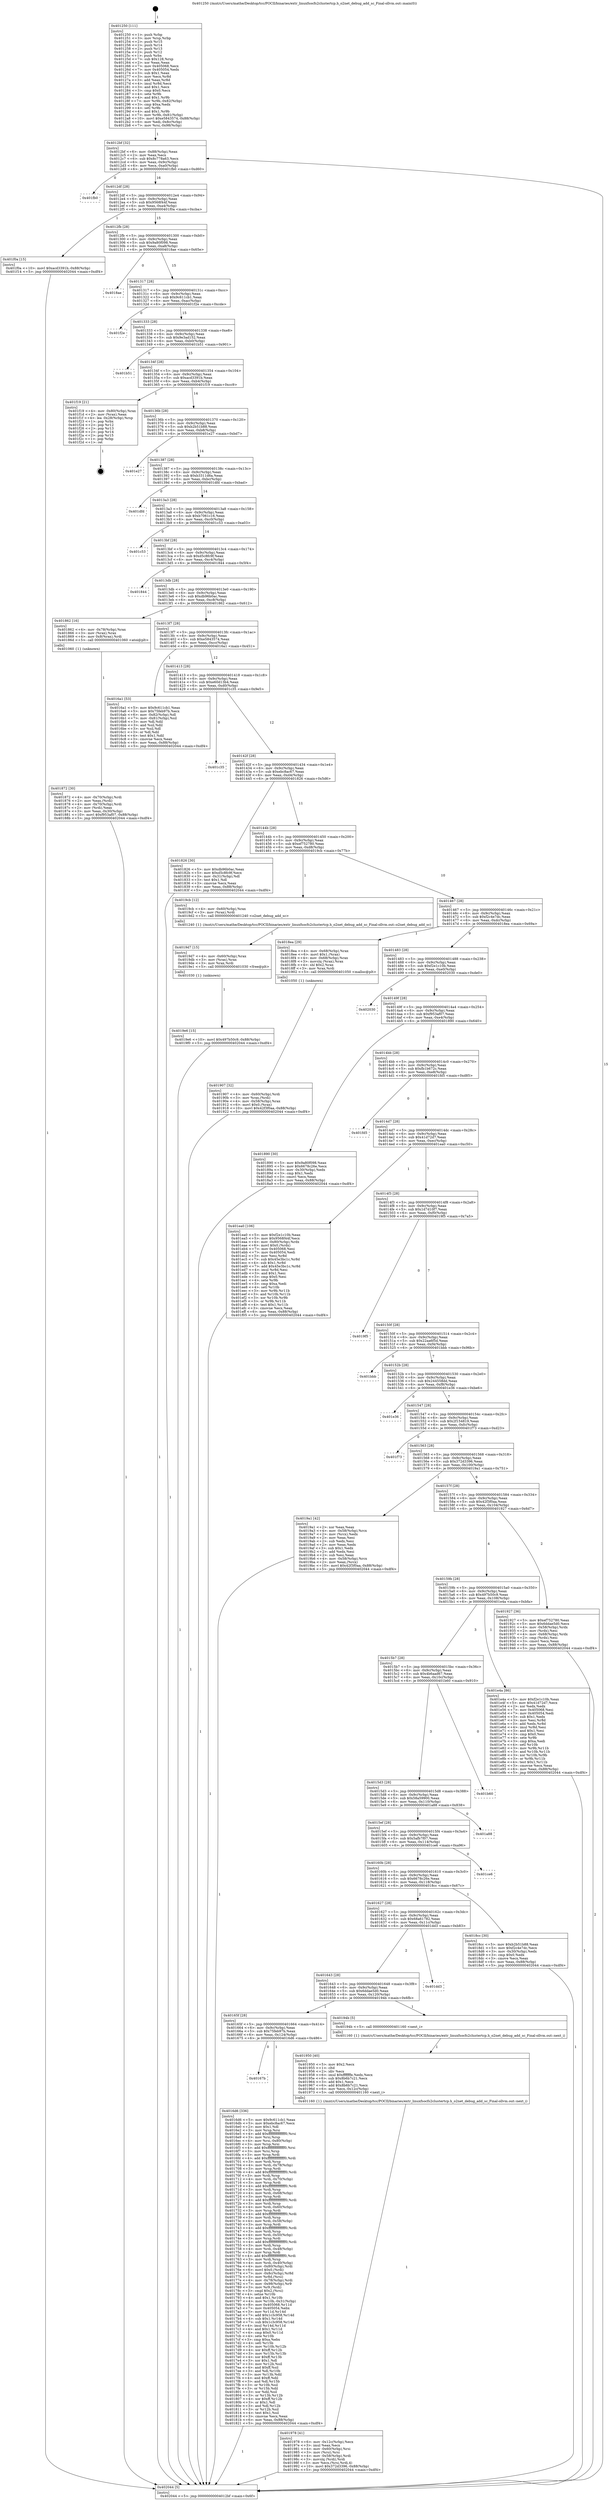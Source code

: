 digraph "0x401250" {
  label = "0x401250 (/mnt/c/Users/mathe/Desktop/tcc/POCII/binaries/extr_linuxfsocfs2clustertcp.h_o2net_debug_add_sc_Final-ollvm.out::main(0))"
  labelloc = "t"
  node[shape=record]

  Entry [label="",width=0.3,height=0.3,shape=circle,fillcolor=black,style=filled]
  "0x4012bf" [label="{
     0x4012bf [32]\l
     | [instrs]\l
     &nbsp;&nbsp;0x4012bf \<+6\>: mov -0x88(%rbp),%eax\l
     &nbsp;&nbsp;0x4012c5 \<+2\>: mov %eax,%ecx\l
     &nbsp;&nbsp;0x4012c7 \<+6\>: sub $0x8c778a63,%ecx\l
     &nbsp;&nbsp;0x4012cd \<+6\>: mov %eax,-0x9c(%rbp)\l
     &nbsp;&nbsp;0x4012d3 \<+6\>: mov %ecx,-0xa0(%rbp)\l
     &nbsp;&nbsp;0x4012d9 \<+6\>: je 0000000000401fb0 \<main+0xd60\>\l
  }"]
  "0x401fb0" [label="{
     0x401fb0\l
  }", style=dashed]
  "0x4012df" [label="{
     0x4012df [28]\l
     | [instrs]\l
     &nbsp;&nbsp;0x4012df \<+5\>: jmp 00000000004012e4 \<main+0x94\>\l
     &nbsp;&nbsp;0x4012e4 \<+6\>: mov -0x9c(%rbp),%eax\l
     &nbsp;&nbsp;0x4012ea \<+5\>: sub $0x9568f44f,%eax\l
     &nbsp;&nbsp;0x4012ef \<+6\>: mov %eax,-0xa4(%rbp)\l
     &nbsp;&nbsp;0x4012f5 \<+6\>: je 0000000000401f0a \<main+0xcba\>\l
  }"]
  Exit [label="",width=0.3,height=0.3,shape=circle,fillcolor=black,style=filled,peripheries=2]
  "0x401f0a" [label="{
     0x401f0a [15]\l
     | [instrs]\l
     &nbsp;&nbsp;0x401f0a \<+10\>: movl $0xacd3391b,-0x88(%rbp)\l
     &nbsp;&nbsp;0x401f14 \<+5\>: jmp 0000000000402044 \<main+0xdf4\>\l
  }"]
  "0x4012fb" [label="{
     0x4012fb [28]\l
     | [instrs]\l
     &nbsp;&nbsp;0x4012fb \<+5\>: jmp 0000000000401300 \<main+0xb0\>\l
     &nbsp;&nbsp;0x401300 \<+6\>: mov -0x9c(%rbp),%eax\l
     &nbsp;&nbsp;0x401306 \<+5\>: sub $0x9a80f098,%eax\l
     &nbsp;&nbsp;0x40130b \<+6\>: mov %eax,-0xa8(%rbp)\l
     &nbsp;&nbsp;0x401311 \<+6\>: je 00000000004018ae \<main+0x65e\>\l
  }"]
  "0x4019e6" [label="{
     0x4019e6 [15]\l
     | [instrs]\l
     &nbsp;&nbsp;0x4019e6 \<+10\>: movl $0x497b50c9,-0x88(%rbp)\l
     &nbsp;&nbsp;0x4019f0 \<+5\>: jmp 0000000000402044 \<main+0xdf4\>\l
  }"]
  "0x4018ae" [label="{
     0x4018ae\l
  }", style=dashed]
  "0x401317" [label="{
     0x401317 [28]\l
     | [instrs]\l
     &nbsp;&nbsp;0x401317 \<+5\>: jmp 000000000040131c \<main+0xcc\>\l
     &nbsp;&nbsp;0x40131c \<+6\>: mov -0x9c(%rbp),%eax\l
     &nbsp;&nbsp;0x401322 \<+5\>: sub $0x9c611cb1,%eax\l
     &nbsp;&nbsp;0x401327 \<+6\>: mov %eax,-0xac(%rbp)\l
     &nbsp;&nbsp;0x40132d \<+6\>: je 0000000000401f2e \<main+0xcde\>\l
  }"]
  "0x4019d7" [label="{
     0x4019d7 [15]\l
     | [instrs]\l
     &nbsp;&nbsp;0x4019d7 \<+4\>: mov -0x60(%rbp),%rax\l
     &nbsp;&nbsp;0x4019db \<+3\>: mov (%rax),%rax\l
     &nbsp;&nbsp;0x4019de \<+3\>: mov %rax,%rdi\l
     &nbsp;&nbsp;0x4019e1 \<+5\>: call 0000000000401030 \<free@plt\>\l
     | [calls]\l
     &nbsp;&nbsp;0x401030 \{1\} (unknown)\l
  }"]
  "0x401f2e" [label="{
     0x401f2e\l
  }", style=dashed]
  "0x401333" [label="{
     0x401333 [28]\l
     | [instrs]\l
     &nbsp;&nbsp;0x401333 \<+5\>: jmp 0000000000401338 \<main+0xe8\>\l
     &nbsp;&nbsp;0x401338 \<+6\>: mov -0x9c(%rbp),%eax\l
     &nbsp;&nbsp;0x40133e \<+5\>: sub $0x9e3ad152,%eax\l
     &nbsp;&nbsp;0x401343 \<+6\>: mov %eax,-0xb0(%rbp)\l
     &nbsp;&nbsp;0x401349 \<+6\>: je 0000000000401b51 \<main+0x901\>\l
  }"]
  "0x401978" [label="{
     0x401978 [41]\l
     | [instrs]\l
     &nbsp;&nbsp;0x401978 \<+6\>: mov -0x12c(%rbp),%ecx\l
     &nbsp;&nbsp;0x40197e \<+3\>: imul %eax,%ecx\l
     &nbsp;&nbsp;0x401981 \<+4\>: mov -0x60(%rbp),%rsi\l
     &nbsp;&nbsp;0x401985 \<+3\>: mov (%rsi),%rsi\l
     &nbsp;&nbsp;0x401988 \<+4\>: mov -0x58(%rbp),%rdi\l
     &nbsp;&nbsp;0x40198c \<+3\>: movslq (%rdi),%rdi\l
     &nbsp;&nbsp;0x40198f \<+3\>: mov %ecx,(%rsi,%rdi,4)\l
     &nbsp;&nbsp;0x401992 \<+10\>: movl $0x372d3396,-0x88(%rbp)\l
     &nbsp;&nbsp;0x40199c \<+5\>: jmp 0000000000402044 \<main+0xdf4\>\l
  }"]
  "0x401b51" [label="{
     0x401b51\l
  }", style=dashed]
  "0x40134f" [label="{
     0x40134f [28]\l
     | [instrs]\l
     &nbsp;&nbsp;0x40134f \<+5\>: jmp 0000000000401354 \<main+0x104\>\l
     &nbsp;&nbsp;0x401354 \<+6\>: mov -0x9c(%rbp),%eax\l
     &nbsp;&nbsp;0x40135a \<+5\>: sub $0xacd3391b,%eax\l
     &nbsp;&nbsp;0x40135f \<+6\>: mov %eax,-0xb4(%rbp)\l
     &nbsp;&nbsp;0x401365 \<+6\>: je 0000000000401f19 \<main+0xcc9\>\l
  }"]
  "0x401950" [label="{
     0x401950 [40]\l
     | [instrs]\l
     &nbsp;&nbsp;0x401950 \<+5\>: mov $0x2,%ecx\l
     &nbsp;&nbsp;0x401955 \<+1\>: cltd\l
     &nbsp;&nbsp;0x401956 \<+2\>: idiv %ecx\l
     &nbsp;&nbsp;0x401958 \<+6\>: imul $0xfffffffe,%edx,%ecx\l
     &nbsp;&nbsp;0x40195e \<+6\>: sub $0x8b6b7c21,%ecx\l
     &nbsp;&nbsp;0x401964 \<+3\>: add $0x1,%ecx\l
     &nbsp;&nbsp;0x401967 \<+6\>: add $0x8b6b7c21,%ecx\l
     &nbsp;&nbsp;0x40196d \<+6\>: mov %ecx,-0x12c(%rbp)\l
     &nbsp;&nbsp;0x401973 \<+5\>: call 0000000000401160 \<next_i\>\l
     | [calls]\l
     &nbsp;&nbsp;0x401160 \{1\} (/mnt/c/Users/mathe/Desktop/tcc/POCII/binaries/extr_linuxfsocfs2clustertcp.h_o2net_debug_add_sc_Final-ollvm.out::next_i)\l
  }"]
  "0x401f19" [label="{
     0x401f19 [21]\l
     | [instrs]\l
     &nbsp;&nbsp;0x401f19 \<+4\>: mov -0x80(%rbp),%rax\l
     &nbsp;&nbsp;0x401f1d \<+2\>: mov (%rax),%eax\l
     &nbsp;&nbsp;0x401f1f \<+4\>: lea -0x28(%rbp),%rsp\l
     &nbsp;&nbsp;0x401f23 \<+1\>: pop %rbx\l
     &nbsp;&nbsp;0x401f24 \<+2\>: pop %r12\l
     &nbsp;&nbsp;0x401f26 \<+2\>: pop %r13\l
     &nbsp;&nbsp;0x401f28 \<+2\>: pop %r14\l
     &nbsp;&nbsp;0x401f2a \<+2\>: pop %r15\l
     &nbsp;&nbsp;0x401f2c \<+1\>: pop %rbp\l
     &nbsp;&nbsp;0x401f2d \<+1\>: ret\l
  }"]
  "0x40136b" [label="{
     0x40136b [28]\l
     | [instrs]\l
     &nbsp;&nbsp;0x40136b \<+5\>: jmp 0000000000401370 \<main+0x120\>\l
     &nbsp;&nbsp;0x401370 \<+6\>: mov -0x9c(%rbp),%eax\l
     &nbsp;&nbsp;0x401376 \<+5\>: sub $0xb2b51b88,%eax\l
     &nbsp;&nbsp;0x40137b \<+6\>: mov %eax,-0xb8(%rbp)\l
     &nbsp;&nbsp;0x401381 \<+6\>: je 0000000000401e27 \<main+0xbd7\>\l
  }"]
  "0x401907" [label="{
     0x401907 [32]\l
     | [instrs]\l
     &nbsp;&nbsp;0x401907 \<+4\>: mov -0x60(%rbp),%rdi\l
     &nbsp;&nbsp;0x40190b \<+3\>: mov %rax,(%rdi)\l
     &nbsp;&nbsp;0x40190e \<+4\>: mov -0x58(%rbp),%rax\l
     &nbsp;&nbsp;0x401912 \<+6\>: movl $0x0,(%rax)\l
     &nbsp;&nbsp;0x401918 \<+10\>: movl $0x42f3f0aa,-0x88(%rbp)\l
     &nbsp;&nbsp;0x401922 \<+5\>: jmp 0000000000402044 \<main+0xdf4\>\l
  }"]
  "0x401e27" [label="{
     0x401e27\l
  }", style=dashed]
  "0x401387" [label="{
     0x401387 [28]\l
     | [instrs]\l
     &nbsp;&nbsp;0x401387 \<+5\>: jmp 000000000040138c \<main+0x13c\>\l
     &nbsp;&nbsp;0x40138c \<+6\>: mov -0x9c(%rbp),%eax\l
     &nbsp;&nbsp;0x401392 \<+5\>: sub $0xb3311d6a,%eax\l
     &nbsp;&nbsp;0x401397 \<+6\>: mov %eax,-0xbc(%rbp)\l
     &nbsp;&nbsp;0x40139d \<+6\>: je 0000000000401dfd \<main+0xbad\>\l
  }"]
  "0x401872" [label="{
     0x401872 [30]\l
     | [instrs]\l
     &nbsp;&nbsp;0x401872 \<+4\>: mov -0x70(%rbp),%rdi\l
     &nbsp;&nbsp;0x401876 \<+2\>: mov %eax,(%rdi)\l
     &nbsp;&nbsp;0x401878 \<+4\>: mov -0x70(%rbp),%rdi\l
     &nbsp;&nbsp;0x40187c \<+2\>: mov (%rdi),%eax\l
     &nbsp;&nbsp;0x40187e \<+3\>: mov %eax,-0x30(%rbp)\l
     &nbsp;&nbsp;0x401881 \<+10\>: movl $0xf953af07,-0x88(%rbp)\l
     &nbsp;&nbsp;0x40188b \<+5\>: jmp 0000000000402044 \<main+0xdf4\>\l
  }"]
  "0x401dfd" [label="{
     0x401dfd\l
  }", style=dashed]
  "0x4013a3" [label="{
     0x4013a3 [28]\l
     | [instrs]\l
     &nbsp;&nbsp;0x4013a3 \<+5\>: jmp 00000000004013a8 \<main+0x158\>\l
     &nbsp;&nbsp;0x4013a8 \<+6\>: mov -0x9c(%rbp),%eax\l
     &nbsp;&nbsp;0x4013ae \<+5\>: sub $0xb7061c16,%eax\l
     &nbsp;&nbsp;0x4013b3 \<+6\>: mov %eax,-0xc0(%rbp)\l
     &nbsp;&nbsp;0x4013b9 \<+6\>: je 0000000000401c53 \<main+0xa03\>\l
  }"]
  "0x40167b" [label="{
     0x40167b\l
  }", style=dashed]
  "0x401c53" [label="{
     0x401c53\l
  }", style=dashed]
  "0x4013bf" [label="{
     0x4013bf [28]\l
     | [instrs]\l
     &nbsp;&nbsp;0x4013bf \<+5\>: jmp 00000000004013c4 \<main+0x174\>\l
     &nbsp;&nbsp;0x4013c4 \<+6\>: mov -0x9c(%rbp),%eax\l
     &nbsp;&nbsp;0x4013ca \<+5\>: sub $0xd5c8fc9f,%eax\l
     &nbsp;&nbsp;0x4013cf \<+6\>: mov %eax,-0xc4(%rbp)\l
     &nbsp;&nbsp;0x4013d5 \<+6\>: je 0000000000401844 \<main+0x5f4\>\l
  }"]
  "0x4016d6" [label="{
     0x4016d6 [336]\l
     | [instrs]\l
     &nbsp;&nbsp;0x4016d6 \<+5\>: mov $0x9c611cb1,%eax\l
     &nbsp;&nbsp;0x4016db \<+5\>: mov $0xebc8ac67,%ecx\l
     &nbsp;&nbsp;0x4016e0 \<+2\>: mov $0x1,%dl\l
     &nbsp;&nbsp;0x4016e2 \<+3\>: mov %rsp,%rsi\l
     &nbsp;&nbsp;0x4016e5 \<+4\>: add $0xfffffffffffffff0,%rsi\l
     &nbsp;&nbsp;0x4016e9 \<+3\>: mov %rsi,%rsp\l
     &nbsp;&nbsp;0x4016ec \<+4\>: mov %rsi,-0x80(%rbp)\l
     &nbsp;&nbsp;0x4016f0 \<+3\>: mov %rsp,%rsi\l
     &nbsp;&nbsp;0x4016f3 \<+4\>: add $0xfffffffffffffff0,%rsi\l
     &nbsp;&nbsp;0x4016f7 \<+3\>: mov %rsi,%rsp\l
     &nbsp;&nbsp;0x4016fa \<+3\>: mov %rsp,%rdi\l
     &nbsp;&nbsp;0x4016fd \<+4\>: add $0xfffffffffffffff0,%rdi\l
     &nbsp;&nbsp;0x401701 \<+3\>: mov %rdi,%rsp\l
     &nbsp;&nbsp;0x401704 \<+4\>: mov %rdi,-0x78(%rbp)\l
     &nbsp;&nbsp;0x401708 \<+3\>: mov %rsp,%rdi\l
     &nbsp;&nbsp;0x40170b \<+4\>: add $0xfffffffffffffff0,%rdi\l
     &nbsp;&nbsp;0x40170f \<+3\>: mov %rdi,%rsp\l
     &nbsp;&nbsp;0x401712 \<+4\>: mov %rdi,-0x70(%rbp)\l
     &nbsp;&nbsp;0x401716 \<+3\>: mov %rsp,%rdi\l
     &nbsp;&nbsp;0x401719 \<+4\>: add $0xfffffffffffffff0,%rdi\l
     &nbsp;&nbsp;0x40171d \<+3\>: mov %rdi,%rsp\l
     &nbsp;&nbsp;0x401720 \<+4\>: mov %rdi,-0x68(%rbp)\l
     &nbsp;&nbsp;0x401724 \<+3\>: mov %rsp,%rdi\l
     &nbsp;&nbsp;0x401727 \<+4\>: add $0xfffffffffffffff0,%rdi\l
     &nbsp;&nbsp;0x40172b \<+3\>: mov %rdi,%rsp\l
     &nbsp;&nbsp;0x40172e \<+4\>: mov %rdi,-0x60(%rbp)\l
     &nbsp;&nbsp;0x401732 \<+3\>: mov %rsp,%rdi\l
     &nbsp;&nbsp;0x401735 \<+4\>: add $0xfffffffffffffff0,%rdi\l
     &nbsp;&nbsp;0x401739 \<+3\>: mov %rdi,%rsp\l
     &nbsp;&nbsp;0x40173c \<+4\>: mov %rdi,-0x58(%rbp)\l
     &nbsp;&nbsp;0x401740 \<+3\>: mov %rsp,%rdi\l
     &nbsp;&nbsp;0x401743 \<+4\>: add $0xfffffffffffffff0,%rdi\l
     &nbsp;&nbsp;0x401747 \<+3\>: mov %rdi,%rsp\l
     &nbsp;&nbsp;0x40174a \<+4\>: mov %rdi,-0x50(%rbp)\l
     &nbsp;&nbsp;0x40174e \<+3\>: mov %rsp,%rdi\l
     &nbsp;&nbsp;0x401751 \<+4\>: add $0xfffffffffffffff0,%rdi\l
     &nbsp;&nbsp;0x401755 \<+3\>: mov %rdi,%rsp\l
     &nbsp;&nbsp;0x401758 \<+4\>: mov %rdi,-0x48(%rbp)\l
     &nbsp;&nbsp;0x40175c \<+3\>: mov %rsp,%rdi\l
     &nbsp;&nbsp;0x40175f \<+4\>: add $0xfffffffffffffff0,%rdi\l
     &nbsp;&nbsp;0x401763 \<+3\>: mov %rdi,%rsp\l
     &nbsp;&nbsp;0x401766 \<+4\>: mov %rdi,-0x40(%rbp)\l
     &nbsp;&nbsp;0x40176a \<+4\>: mov -0x80(%rbp),%rdi\l
     &nbsp;&nbsp;0x40176e \<+6\>: movl $0x0,(%rdi)\l
     &nbsp;&nbsp;0x401774 \<+7\>: mov -0x8c(%rbp),%r8d\l
     &nbsp;&nbsp;0x40177b \<+3\>: mov %r8d,(%rsi)\l
     &nbsp;&nbsp;0x40177e \<+4\>: mov -0x78(%rbp),%rdi\l
     &nbsp;&nbsp;0x401782 \<+7\>: mov -0x98(%rbp),%r9\l
     &nbsp;&nbsp;0x401789 \<+3\>: mov %r9,(%rdi)\l
     &nbsp;&nbsp;0x40178c \<+3\>: cmpl $0x2,(%rsi)\l
     &nbsp;&nbsp;0x40178f \<+4\>: setne %r10b\l
     &nbsp;&nbsp;0x401793 \<+4\>: and $0x1,%r10b\l
     &nbsp;&nbsp;0x401797 \<+4\>: mov %r10b,-0x31(%rbp)\l
     &nbsp;&nbsp;0x40179b \<+8\>: mov 0x405068,%r11d\l
     &nbsp;&nbsp;0x4017a3 \<+7\>: mov 0x405054,%ebx\l
     &nbsp;&nbsp;0x4017aa \<+3\>: mov %r11d,%r14d\l
     &nbsp;&nbsp;0x4017ad \<+7\>: add $0x1c3c958,%r14d\l
     &nbsp;&nbsp;0x4017b4 \<+4\>: sub $0x1,%r14d\l
     &nbsp;&nbsp;0x4017b8 \<+7\>: sub $0x1c3c958,%r14d\l
     &nbsp;&nbsp;0x4017bf \<+4\>: imul %r14d,%r11d\l
     &nbsp;&nbsp;0x4017c3 \<+4\>: and $0x1,%r11d\l
     &nbsp;&nbsp;0x4017c7 \<+4\>: cmp $0x0,%r11d\l
     &nbsp;&nbsp;0x4017cb \<+4\>: sete %r10b\l
     &nbsp;&nbsp;0x4017cf \<+3\>: cmp $0xa,%ebx\l
     &nbsp;&nbsp;0x4017d2 \<+4\>: setl %r15b\l
     &nbsp;&nbsp;0x4017d6 \<+3\>: mov %r10b,%r12b\l
     &nbsp;&nbsp;0x4017d9 \<+4\>: xor $0xff,%r12b\l
     &nbsp;&nbsp;0x4017dd \<+3\>: mov %r15b,%r13b\l
     &nbsp;&nbsp;0x4017e0 \<+4\>: xor $0xff,%r13b\l
     &nbsp;&nbsp;0x4017e4 \<+3\>: xor $0x1,%dl\l
     &nbsp;&nbsp;0x4017e7 \<+3\>: mov %r12b,%sil\l
     &nbsp;&nbsp;0x4017ea \<+4\>: and $0xff,%sil\l
     &nbsp;&nbsp;0x4017ee \<+3\>: and %dl,%r10b\l
     &nbsp;&nbsp;0x4017f1 \<+3\>: mov %r13b,%dil\l
     &nbsp;&nbsp;0x4017f4 \<+4\>: and $0xff,%dil\l
     &nbsp;&nbsp;0x4017f8 \<+3\>: and %dl,%r15b\l
     &nbsp;&nbsp;0x4017fb \<+3\>: or %r10b,%sil\l
     &nbsp;&nbsp;0x4017fe \<+3\>: or %r15b,%dil\l
     &nbsp;&nbsp;0x401801 \<+3\>: xor %dil,%sil\l
     &nbsp;&nbsp;0x401804 \<+3\>: or %r13b,%r12b\l
     &nbsp;&nbsp;0x401807 \<+4\>: xor $0xff,%r12b\l
     &nbsp;&nbsp;0x40180b \<+3\>: or $0x1,%dl\l
     &nbsp;&nbsp;0x40180e \<+3\>: and %dl,%r12b\l
     &nbsp;&nbsp;0x401811 \<+3\>: or %r12b,%sil\l
     &nbsp;&nbsp;0x401814 \<+4\>: test $0x1,%sil\l
     &nbsp;&nbsp;0x401818 \<+3\>: cmovne %ecx,%eax\l
     &nbsp;&nbsp;0x40181b \<+6\>: mov %eax,-0x88(%rbp)\l
     &nbsp;&nbsp;0x401821 \<+5\>: jmp 0000000000402044 \<main+0xdf4\>\l
  }"]
  "0x401844" [label="{
     0x401844\l
  }", style=dashed]
  "0x4013db" [label="{
     0x4013db [28]\l
     | [instrs]\l
     &nbsp;&nbsp;0x4013db \<+5\>: jmp 00000000004013e0 \<main+0x190\>\l
     &nbsp;&nbsp;0x4013e0 \<+6\>: mov -0x9c(%rbp),%eax\l
     &nbsp;&nbsp;0x4013e6 \<+5\>: sub $0xdb96b0ac,%eax\l
     &nbsp;&nbsp;0x4013eb \<+6\>: mov %eax,-0xc8(%rbp)\l
     &nbsp;&nbsp;0x4013f1 \<+6\>: je 0000000000401862 \<main+0x612\>\l
  }"]
  "0x40165f" [label="{
     0x40165f [28]\l
     | [instrs]\l
     &nbsp;&nbsp;0x40165f \<+5\>: jmp 0000000000401664 \<main+0x414\>\l
     &nbsp;&nbsp;0x401664 \<+6\>: mov -0x9c(%rbp),%eax\l
     &nbsp;&nbsp;0x40166a \<+5\>: sub $0x75feb97b,%eax\l
     &nbsp;&nbsp;0x40166f \<+6\>: mov %eax,-0x124(%rbp)\l
     &nbsp;&nbsp;0x401675 \<+6\>: je 00000000004016d6 \<main+0x486\>\l
  }"]
  "0x401862" [label="{
     0x401862 [16]\l
     | [instrs]\l
     &nbsp;&nbsp;0x401862 \<+4\>: mov -0x78(%rbp),%rax\l
     &nbsp;&nbsp;0x401866 \<+3\>: mov (%rax),%rax\l
     &nbsp;&nbsp;0x401869 \<+4\>: mov 0x8(%rax),%rdi\l
     &nbsp;&nbsp;0x40186d \<+5\>: call 0000000000401060 \<atoi@plt\>\l
     | [calls]\l
     &nbsp;&nbsp;0x401060 \{1\} (unknown)\l
  }"]
  "0x4013f7" [label="{
     0x4013f7 [28]\l
     | [instrs]\l
     &nbsp;&nbsp;0x4013f7 \<+5\>: jmp 00000000004013fc \<main+0x1ac\>\l
     &nbsp;&nbsp;0x4013fc \<+6\>: mov -0x9c(%rbp),%eax\l
     &nbsp;&nbsp;0x401402 \<+5\>: sub $0xe5843574,%eax\l
     &nbsp;&nbsp;0x401407 \<+6\>: mov %eax,-0xcc(%rbp)\l
     &nbsp;&nbsp;0x40140d \<+6\>: je 00000000004016a1 \<main+0x451\>\l
  }"]
  "0x40194b" [label="{
     0x40194b [5]\l
     | [instrs]\l
     &nbsp;&nbsp;0x40194b \<+5\>: call 0000000000401160 \<next_i\>\l
     | [calls]\l
     &nbsp;&nbsp;0x401160 \{1\} (/mnt/c/Users/mathe/Desktop/tcc/POCII/binaries/extr_linuxfsocfs2clustertcp.h_o2net_debug_add_sc_Final-ollvm.out::next_i)\l
  }"]
  "0x4016a1" [label="{
     0x4016a1 [53]\l
     | [instrs]\l
     &nbsp;&nbsp;0x4016a1 \<+5\>: mov $0x9c611cb1,%eax\l
     &nbsp;&nbsp;0x4016a6 \<+5\>: mov $0x75feb97b,%ecx\l
     &nbsp;&nbsp;0x4016ab \<+6\>: mov -0x82(%rbp),%dl\l
     &nbsp;&nbsp;0x4016b1 \<+7\>: mov -0x81(%rbp),%sil\l
     &nbsp;&nbsp;0x4016b8 \<+3\>: mov %dl,%dil\l
     &nbsp;&nbsp;0x4016bb \<+3\>: and %sil,%dil\l
     &nbsp;&nbsp;0x4016be \<+3\>: xor %sil,%dl\l
     &nbsp;&nbsp;0x4016c1 \<+3\>: or %dl,%dil\l
     &nbsp;&nbsp;0x4016c4 \<+4\>: test $0x1,%dil\l
     &nbsp;&nbsp;0x4016c8 \<+3\>: cmovne %ecx,%eax\l
     &nbsp;&nbsp;0x4016cb \<+6\>: mov %eax,-0x88(%rbp)\l
     &nbsp;&nbsp;0x4016d1 \<+5\>: jmp 0000000000402044 \<main+0xdf4\>\l
  }"]
  "0x401413" [label="{
     0x401413 [28]\l
     | [instrs]\l
     &nbsp;&nbsp;0x401413 \<+5\>: jmp 0000000000401418 \<main+0x1c8\>\l
     &nbsp;&nbsp;0x401418 \<+6\>: mov -0x9c(%rbp),%eax\l
     &nbsp;&nbsp;0x40141e \<+5\>: sub $0xe60d13b4,%eax\l
     &nbsp;&nbsp;0x401423 \<+6\>: mov %eax,-0xd0(%rbp)\l
     &nbsp;&nbsp;0x401429 \<+6\>: je 0000000000401c35 \<main+0x9e5\>\l
  }"]
  "0x402044" [label="{
     0x402044 [5]\l
     | [instrs]\l
     &nbsp;&nbsp;0x402044 \<+5\>: jmp 00000000004012bf \<main+0x6f\>\l
  }"]
  "0x401250" [label="{
     0x401250 [111]\l
     | [instrs]\l
     &nbsp;&nbsp;0x401250 \<+1\>: push %rbp\l
     &nbsp;&nbsp;0x401251 \<+3\>: mov %rsp,%rbp\l
     &nbsp;&nbsp;0x401254 \<+2\>: push %r15\l
     &nbsp;&nbsp;0x401256 \<+2\>: push %r14\l
     &nbsp;&nbsp;0x401258 \<+2\>: push %r13\l
     &nbsp;&nbsp;0x40125a \<+2\>: push %r12\l
     &nbsp;&nbsp;0x40125c \<+1\>: push %rbx\l
     &nbsp;&nbsp;0x40125d \<+7\>: sub $0x128,%rsp\l
     &nbsp;&nbsp;0x401264 \<+2\>: xor %eax,%eax\l
     &nbsp;&nbsp;0x401266 \<+7\>: mov 0x405068,%ecx\l
     &nbsp;&nbsp;0x40126d \<+7\>: mov 0x405054,%edx\l
     &nbsp;&nbsp;0x401274 \<+3\>: sub $0x1,%eax\l
     &nbsp;&nbsp;0x401277 \<+3\>: mov %ecx,%r8d\l
     &nbsp;&nbsp;0x40127a \<+3\>: add %eax,%r8d\l
     &nbsp;&nbsp;0x40127d \<+4\>: imul %r8d,%ecx\l
     &nbsp;&nbsp;0x401281 \<+3\>: and $0x1,%ecx\l
     &nbsp;&nbsp;0x401284 \<+3\>: cmp $0x0,%ecx\l
     &nbsp;&nbsp;0x401287 \<+4\>: sete %r9b\l
     &nbsp;&nbsp;0x40128b \<+4\>: and $0x1,%r9b\l
     &nbsp;&nbsp;0x40128f \<+7\>: mov %r9b,-0x82(%rbp)\l
     &nbsp;&nbsp;0x401296 \<+3\>: cmp $0xa,%edx\l
     &nbsp;&nbsp;0x401299 \<+4\>: setl %r9b\l
     &nbsp;&nbsp;0x40129d \<+4\>: and $0x1,%r9b\l
     &nbsp;&nbsp;0x4012a1 \<+7\>: mov %r9b,-0x81(%rbp)\l
     &nbsp;&nbsp;0x4012a8 \<+10\>: movl $0xe5843574,-0x88(%rbp)\l
     &nbsp;&nbsp;0x4012b2 \<+6\>: mov %edi,-0x8c(%rbp)\l
     &nbsp;&nbsp;0x4012b8 \<+7\>: mov %rsi,-0x98(%rbp)\l
  }"]
  "0x401643" [label="{
     0x401643 [28]\l
     | [instrs]\l
     &nbsp;&nbsp;0x401643 \<+5\>: jmp 0000000000401648 \<main+0x3f8\>\l
     &nbsp;&nbsp;0x401648 \<+6\>: mov -0x9c(%rbp),%eax\l
     &nbsp;&nbsp;0x40164e \<+5\>: sub $0x6ddae5d0,%eax\l
     &nbsp;&nbsp;0x401653 \<+6\>: mov %eax,-0x120(%rbp)\l
     &nbsp;&nbsp;0x401659 \<+6\>: je 000000000040194b \<main+0x6fb\>\l
  }"]
  "0x401c35" [label="{
     0x401c35\l
  }", style=dashed]
  "0x40142f" [label="{
     0x40142f [28]\l
     | [instrs]\l
     &nbsp;&nbsp;0x40142f \<+5\>: jmp 0000000000401434 \<main+0x1e4\>\l
     &nbsp;&nbsp;0x401434 \<+6\>: mov -0x9c(%rbp),%eax\l
     &nbsp;&nbsp;0x40143a \<+5\>: sub $0xebc8ac67,%eax\l
     &nbsp;&nbsp;0x40143f \<+6\>: mov %eax,-0xd4(%rbp)\l
     &nbsp;&nbsp;0x401445 \<+6\>: je 0000000000401826 \<main+0x5d6\>\l
  }"]
  "0x401dd3" [label="{
     0x401dd3\l
  }", style=dashed]
  "0x401826" [label="{
     0x401826 [30]\l
     | [instrs]\l
     &nbsp;&nbsp;0x401826 \<+5\>: mov $0xdb96b0ac,%eax\l
     &nbsp;&nbsp;0x40182b \<+5\>: mov $0xd5c8fc9f,%ecx\l
     &nbsp;&nbsp;0x401830 \<+3\>: mov -0x31(%rbp),%dl\l
     &nbsp;&nbsp;0x401833 \<+3\>: test $0x1,%dl\l
     &nbsp;&nbsp;0x401836 \<+3\>: cmovne %ecx,%eax\l
     &nbsp;&nbsp;0x401839 \<+6\>: mov %eax,-0x88(%rbp)\l
     &nbsp;&nbsp;0x40183f \<+5\>: jmp 0000000000402044 \<main+0xdf4\>\l
  }"]
  "0x40144b" [label="{
     0x40144b [28]\l
     | [instrs]\l
     &nbsp;&nbsp;0x40144b \<+5\>: jmp 0000000000401450 \<main+0x200\>\l
     &nbsp;&nbsp;0x401450 \<+6\>: mov -0x9c(%rbp),%eax\l
     &nbsp;&nbsp;0x401456 \<+5\>: sub $0xef752780,%eax\l
     &nbsp;&nbsp;0x40145b \<+6\>: mov %eax,-0xd8(%rbp)\l
     &nbsp;&nbsp;0x401461 \<+6\>: je 00000000004019cb \<main+0x77b\>\l
  }"]
  "0x401627" [label="{
     0x401627 [28]\l
     | [instrs]\l
     &nbsp;&nbsp;0x401627 \<+5\>: jmp 000000000040162c \<main+0x3dc\>\l
     &nbsp;&nbsp;0x40162c \<+6\>: mov -0x9c(%rbp),%eax\l
     &nbsp;&nbsp;0x401632 \<+5\>: sub $0x68a61782,%eax\l
     &nbsp;&nbsp;0x401637 \<+6\>: mov %eax,-0x11c(%rbp)\l
     &nbsp;&nbsp;0x40163d \<+6\>: je 0000000000401dd3 \<main+0xb83\>\l
  }"]
  "0x4019cb" [label="{
     0x4019cb [12]\l
     | [instrs]\l
     &nbsp;&nbsp;0x4019cb \<+4\>: mov -0x60(%rbp),%rax\l
     &nbsp;&nbsp;0x4019cf \<+3\>: mov (%rax),%rdi\l
     &nbsp;&nbsp;0x4019d2 \<+5\>: call 0000000000401240 \<o2net_debug_add_sc\>\l
     | [calls]\l
     &nbsp;&nbsp;0x401240 \{1\} (/mnt/c/Users/mathe/Desktop/tcc/POCII/binaries/extr_linuxfsocfs2clustertcp.h_o2net_debug_add_sc_Final-ollvm.out::o2net_debug_add_sc)\l
  }"]
  "0x401467" [label="{
     0x401467 [28]\l
     | [instrs]\l
     &nbsp;&nbsp;0x401467 \<+5\>: jmp 000000000040146c \<main+0x21c\>\l
     &nbsp;&nbsp;0x40146c \<+6\>: mov -0x9c(%rbp),%eax\l
     &nbsp;&nbsp;0x401472 \<+5\>: sub $0xf2c4e7dc,%eax\l
     &nbsp;&nbsp;0x401477 \<+6\>: mov %eax,-0xdc(%rbp)\l
     &nbsp;&nbsp;0x40147d \<+6\>: je 00000000004018ea \<main+0x69a\>\l
  }"]
  "0x4018cc" [label="{
     0x4018cc [30]\l
     | [instrs]\l
     &nbsp;&nbsp;0x4018cc \<+5\>: mov $0xb2b51b88,%eax\l
     &nbsp;&nbsp;0x4018d1 \<+5\>: mov $0xf2c4e7dc,%ecx\l
     &nbsp;&nbsp;0x4018d6 \<+3\>: mov -0x30(%rbp),%edx\l
     &nbsp;&nbsp;0x4018d9 \<+3\>: cmp $0x0,%edx\l
     &nbsp;&nbsp;0x4018dc \<+3\>: cmove %ecx,%eax\l
     &nbsp;&nbsp;0x4018df \<+6\>: mov %eax,-0x88(%rbp)\l
     &nbsp;&nbsp;0x4018e5 \<+5\>: jmp 0000000000402044 \<main+0xdf4\>\l
  }"]
  "0x4018ea" [label="{
     0x4018ea [29]\l
     | [instrs]\l
     &nbsp;&nbsp;0x4018ea \<+4\>: mov -0x68(%rbp),%rax\l
     &nbsp;&nbsp;0x4018ee \<+6\>: movl $0x1,(%rax)\l
     &nbsp;&nbsp;0x4018f4 \<+4\>: mov -0x68(%rbp),%rax\l
     &nbsp;&nbsp;0x4018f8 \<+3\>: movslq (%rax),%rax\l
     &nbsp;&nbsp;0x4018fb \<+4\>: shl $0x2,%rax\l
     &nbsp;&nbsp;0x4018ff \<+3\>: mov %rax,%rdi\l
     &nbsp;&nbsp;0x401902 \<+5\>: call 0000000000401050 \<malloc@plt\>\l
     | [calls]\l
     &nbsp;&nbsp;0x401050 \{1\} (unknown)\l
  }"]
  "0x401483" [label="{
     0x401483 [28]\l
     | [instrs]\l
     &nbsp;&nbsp;0x401483 \<+5\>: jmp 0000000000401488 \<main+0x238\>\l
     &nbsp;&nbsp;0x401488 \<+6\>: mov -0x9c(%rbp),%eax\l
     &nbsp;&nbsp;0x40148e \<+5\>: sub $0xf2e1c10b,%eax\l
     &nbsp;&nbsp;0x401493 \<+6\>: mov %eax,-0xe0(%rbp)\l
     &nbsp;&nbsp;0x401499 \<+6\>: je 0000000000402030 \<main+0xde0\>\l
  }"]
  "0x40160b" [label="{
     0x40160b [28]\l
     | [instrs]\l
     &nbsp;&nbsp;0x40160b \<+5\>: jmp 0000000000401610 \<main+0x3c0\>\l
     &nbsp;&nbsp;0x401610 \<+6\>: mov -0x9c(%rbp),%eax\l
     &nbsp;&nbsp;0x401616 \<+5\>: sub $0x6678c26e,%eax\l
     &nbsp;&nbsp;0x40161b \<+6\>: mov %eax,-0x118(%rbp)\l
     &nbsp;&nbsp;0x401621 \<+6\>: je 00000000004018cc \<main+0x67c\>\l
  }"]
  "0x402030" [label="{
     0x402030\l
  }", style=dashed]
  "0x40149f" [label="{
     0x40149f [28]\l
     | [instrs]\l
     &nbsp;&nbsp;0x40149f \<+5\>: jmp 00000000004014a4 \<main+0x254\>\l
     &nbsp;&nbsp;0x4014a4 \<+6\>: mov -0x9c(%rbp),%eax\l
     &nbsp;&nbsp;0x4014aa \<+5\>: sub $0xf953af07,%eax\l
     &nbsp;&nbsp;0x4014af \<+6\>: mov %eax,-0xe4(%rbp)\l
     &nbsp;&nbsp;0x4014b5 \<+6\>: je 0000000000401890 \<main+0x640\>\l
  }"]
  "0x401ce6" [label="{
     0x401ce6\l
  }", style=dashed]
  "0x401890" [label="{
     0x401890 [30]\l
     | [instrs]\l
     &nbsp;&nbsp;0x401890 \<+5\>: mov $0x9a80f098,%eax\l
     &nbsp;&nbsp;0x401895 \<+5\>: mov $0x6678c26e,%ecx\l
     &nbsp;&nbsp;0x40189a \<+3\>: mov -0x30(%rbp),%edx\l
     &nbsp;&nbsp;0x40189d \<+3\>: cmp $0x1,%edx\l
     &nbsp;&nbsp;0x4018a0 \<+3\>: cmovl %ecx,%eax\l
     &nbsp;&nbsp;0x4018a3 \<+6\>: mov %eax,-0x88(%rbp)\l
     &nbsp;&nbsp;0x4018a9 \<+5\>: jmp 0000000000402044 \<main+0xdf4\>\l
  }"]
  "0x4014bb" [label="{
     0x4014bb [28]\l
     | [instrs]\l
     &nbsp;&nbsp;0x4014bb \<+5\>: jmp 00000000004014c0 \<main+0x270\>\l
     &nbsp;&nbsp;0x4014c0 \<+6\>: mov -0x9c(%rbp),%eax\l
     &nbsp;&nbsp;0x4014c6 \<+5\>: sub $0xfb1b672c,%eax\l
     &nbsp;&nbsp;0x4014cb \<+6\>: mov %eax,-0xe8(%rbp)\l
     &nbsp;&nbsp;0x4014d1 \<+6\>: je 0000000000401fd5 \<main+0xd85\>\l
  }"]
  "0x4015ef" [label="{
     0x4015ef [28]\l
     | [instrs]\l
     &nbsp;&nbsp;0x4015ef \<+5\>: jmp 00000000004015f4 \<main+0x3a4\>\l
     &nbsp;&nbsp;0x4015f4 \<+6\>: mov -0x9c(%rbp),%eax\l
     &nbsp;&nbsp;0x4015fa \<+5\>: sub $0x5afb7f07,%eax\l
     &nbsp;&nbsp;0x4015ff \<+6\>: mov %eax,-0x114(%rbp)\l
     &nbsp;&nbsp;0x401605 \<+6\>: je 0000000000401ce6 \<main+0xa96\>\l
  }"]
  "0x401fd5" [label="{
     0x401fd5\l
  }", style=dashed]
  "0x4014d7" [label="{
     0x4014d7 [28]\l
     | [instrs]\l
     &nbsp;&nbsp;0x4014d7 \<+5\>: jmp 00000000004014dc \<main+0x28c\>\l
     &nbsp;&nbsp;0x4014dc \<+6\>: mov -0x9c(%rbp),%eax\l
     &nbsp;&nbsp;0x4014e2 \<+5\>: sub $0x41d72d7,%eax\l
     &nbsp;&nbsp;0x4014e7 \<+6\>: mov %eax,-0xec(%rbp)\l
     &nbsp;&nbsp;0x4014ed \<+6\>: je 0000000000401ea0 \<main+0xc50\>\l
  }"]
  "0x401a88" [label="{
     0x401a88\l
  }", style=dashed]
  "0x401ea0" [label="{
     0x401ea0 [106]\l
     | [instrs]\l
     &nbsp;&nbsp;0x401ea0 \<+5\>: mov $0xf2e1c10b,%eax\l
     &nbsp;&nbsp;0x401ea5 \<+5\>: mov $0x9568f44f,%ecx\l
     &nbsp;&nbsp;0x401eaa \<+4\>: mov -0x80(%rbp),%rdx\l
     &nbsp;&nbsp;0x401eae \<+6\>: movl $0x0,(%rdx)\l
     &nbsp;&nbsp;0x401eb4 \<+7\>: mov 0x405068,%esi\l
     &nbsp;&nbsp;0x401ebb \<+7\>: mov 0x405054,%edi\l
     &nbsp;&nbsp;0x401ec2 \<+3\>: mov %esi,%r8d\l
     &nbsp;&nbsp;0x401ec5 \<+7\>: sub $0x45e3bc1c,%r8d\l
     &nbsp;&nbsp;0x401ecc \<+4\>: sub $0x1,%r8d\l
     &nbsp;&nbsp;0x401ed0 \<+7\>: add $0x45e3bc1c,%r8d\l
     &nbsp;&nbsp;0x401ed7 \<+4\>: imul %r8d,%esi\l
     &nbsp;&nbsp;0x401edb \<+3\>: and $0x1,%esi\l
     &nbsp;&nbsp;0x401ede \<+3\>: cmp $0x0,%esi\l
     &nbsp;&nbsp;0x401ee1 \<+4\>: sete %r9b\l
     &nbsp;&nbsp;0x401ee5 \<+3\>: cmp $0xa,%edi\l
     &nbsp;&nbsp;0x401ee8 \<+4\>: setl %r10b\l
     &nbsp;&nbsp;0x401eec \<+3\>: mov %r9b,%r11b\l
     &nbsp;&nbsp;0x401eef \<+3\>: and %r10b,%r11b\l
     &nbsp;&nbsp;0x401ef2 \<+3\>: xor %r10b,%r9b\l
     &nbsp;&nbsp;0x401ef5 \<+3\>: or %r9b,%r11b\l
     &nbsp;&nbsp;0x401ef8 \<+4\>: test $0x1,%r11b\l
     &nbsp;&nbsp;0x401efc \<+3\>: cmovne %ecx,%eax\l
     &nbsp;&nbsp;0x401eff \<+6\>: mov %eax,-0x88(%rbp)\l
     &nbsp;&nbsp;0x401f05 \<+5\>: jmp 0000000000402044 \<main+0xdf4\>\l
  }"]
  "0x4014f3" [label="{
     0x4014f3 [28]\l
     | [instrs]\l
     &nbsp;&nbsp;0x4014f3 \<+5\>: jmp 00000000004014f8 \<main+0x2a8\>\l
     &nbsp;&nbsp;0x4014f8 \<+6\>: mov -0x9c(%rbp),%eax\l
     &nbsp;&nbsp;0x4014fe \<+5\>: sub $0x1d7d10f7,%eax\l
     &nbsp;&nbsp;0x401503 \<+6\>: mov %eax,-0xf0(%rbp)\l
     &nbsp;&nbsp;0x401509 \<+6\>: je 00000000004019f5 \<main+0x7a5\>\l
  }"]
  "0x4015d3" [label="{
     0x4015d3 [28]\l
     | [instrs]\l
     &nbsp;&nbsp;0x4015d3 \<+5\>: jmp 00000000004015d8 \<main+0x388\>\l
     &nbsp;&nbsp;0x4015d8 \<+6\>: mov -0x9c(%rbp),%eax\l
     &nbsp;&nbsp;0x4015de \<+5\>: sub $0x58a59900,%eax\l
     &nbsp;&nbsp;0x4015e3 \<+6\>: mov %eax,-0x110(%rbp)\l
     &nbsp;&nbsp;0x4015e9 \<+6\>: je 0000000000401a88 \<main+0x838\>\l
  }"]
  "0x4019f5" [label="{
     0x4019f5\l
  }", style=dashed]
  "0x40150f" [label="{
     0x40150f [28]\l
     | [instrs]\l
     &nbsp;&nbsp;0x40150f \<+5\>: jmp 0000000000401514 \<main+0x2c4\>\l
     &nbsp;&nbsp;0x401514 \<+6\>: mov -0x9c(%rbp),%eax\l
     &nbsp;&nbsp;0x40151a \<+5\>: sub $0x22aa6f5d,%eax\l
     &nbsp;&nbsp;0x40151f \<+6\>: mov %eax,-0xf4(%rbp)\l
     &nbsp;&nbsp;0x401525 \<+6\>: je 0000000000401bbb \<main+0x96b\>\l
  }"]
  "0x401b60" [label="{
     0x401b60\l
  }", style=dashed]
  "0x401bbb" [label="{
     0x401bbb\l
  }", style=dashed]
  "0x40152b" [label="{
     0x40152b [28]\l
     | [instrs]\l
     &nbsp;&nbsp;0x40152b \<+5\>: jmp 0000000000401530 \<main+0x2e0\>\l
     &nbsp;&nbsp;0x401530 \<+6\>: mov -0x9c(%rbp),%eax\l
     &nbsp;&nbsp;0x401536 \<+5\>: sub $0x244558dd,%eax\l
     &nbsp;&nbsp;0x40153b \<+6\>: mov %eax,-0xf8(%rbp)\l
     &nbsp;&nbsp;0x401541 \<+6\>: je 0000000000401e36 \<main+0xbe6\>\l
  }"]
  "0x4015b7" [label="{
     0x4015b7 [28]\l
     | [instrs]\l
     &nbsp;&nbsp;0x4015b7 \<+5\>: jmp 00000000004015bc \<main+0x36c\>\l
     &nbsp;&nbsp;0x4015bc \<+6\>: mov -0x9c(%rbp),%eax\l
     &nbsp;&nbsp;0x4015c2 \<+5\>: sub $0x4b6aad67,%eax\l
     &nbsp;&nbsp;0x4015c7 \<+6\>: mov %eax,-0x10c(%rbp)\l
     &nbsp;&nbsp;0x4015cd \<+6\>: je 0000000000401b60 \<main+0x910\>\l
  }"]
  "0x401e36" [label="{
     0x401e36\l
  }", style=dashed]
  "0x401547" [label="{
     0x401547 [28]\l
     | [instrs]\l
     &nbsp;&nbsp;0x401547 \<+5\>: jmp 000000000040154c \<main+0x2fc\>\l
     &nbsp;&nbsp;0x40154c \<+6\>: mov -0x9c(%rbp),%eax\l
     &nbsp;&nbsp;0x401552 \<+5\>: sub $0x2f154819,%eax\l
     &nbsp;&nbsp;0x401557 \<+6\>: mov %eax,-0xfc(%rbp)\l
     &nbsp;&nbsp;0x40155d \<+6\>: je 0000000000401f73 \<main+0xd23\>\l
  }"]
  "0x401e4a" [label="{
     0x401e4a [86]\l
     | [instrs]\l
     &nbsp;&nbsp;0x401e4a \<+5\>: mov $0xf2e1c10b,%eax\l
     &nbsp;&nbsp;0x401e4f \<+5\>: mov $0x41d72d7,%ecx\l
     &nbsp;&nbsp;0x401e54 \<+2\>: xor %edx,%edx\l
     &nbsp;&nbsp;0x401e56 \<+7\>: mov 0x405068,%esi\l
     &nbsp;&nbsp;0x401e5d \<+7\>: mov 0x405054,%edi\l
     &nbsp;&nbsp;0x401e64 \<+3\>: sub $0x1,%edx\l
     &nbsp;&nbsp;0x401e67 \<+3\>: mov %esi,%r8d\l
     &nbsp;&nbsp;0x401e6a \<+3\>: add %edx,%r8d\l
     &nbsp;&nbsp;0x401e6d \<+4\>: imul %r8d,%esi\l
     &nbsp;&nbsp;0x401e71 \<+3\>: and $0x1,%esi\l
     &nbsp;&nbsp;0x401e74 \<+3\>: cmp $0x0,%esi\l
     &nbsp;&nbsp;0x401e77 \<+4\>: sete %r9b\l
     &nbsp;&nbsp;0x401e7b \<+3\>: cmp $0xa,%edi\l
     &nbsp;&nbsp;0x401e7e \<+4\>: setl %r10b\l
     &nbsp;&nbsp;0x401e82 \<+3\>: mov %r9b,%r11b\l
     &nbsp;&nbsp;0x401e85 \<+3\>: and %r10b,%r11b\l
     &nbsp;&nbsp;0x401e88 \<+3\>: xor %r10b,%r9b\l
     &nbsp;&nbsp;0x401e8b \<+3\>: or %r9b,%r11b\l
     &nbsp;&nbsp;0x401e8e \<+4\>: test $0x1,%r11b\l
     &nbsp;&nbsp;0x401e92 \<+3\>: cmovne %ecx,%eax\l
     &nbsp;&nbsp;0x401e95 \<+6\>: mov %eax,-0x88(%rbp)\l
     &nbsp;&nbsp;0x401e9b \<+5\>: jmp 0000000000402044 \<main+0xdf4\>\l
  }"]
  "0x401f73" [label="{
     0x401f73\l
  }", style=dashed]
  "0x401563" [label="{
     0x401563 [28]\l
     | [instrs]\l
     &nbsp;&nbsp;0x401563 \<+5\>: jmp 0000000000401568 \<main+0x318\>\l
     &nbsp;&nbsp;0x401568 \<+6\>: mov -0x9c(%rbp),%eax\l
     &nbsp;&nbsp;0x40156e \<+5\>: sub $0x372d3396,%eax\l
     &nbsp;&nbsp;0x401573 \<+6\>: mov %eax,-0x100(%rbp)\l
     &nbsp;&nbsp;0x401579 \<+6\>: je 00000000004019a1 \<main+0x751\>\l
  }"]
  "0x40159b" [label="{
     0x40159b [28]\l
     | [instrs]\l
     &nbsp;&nbsp;0x40159b \<+5\>: jmp 00000000004015a0 \<main+0x350\>\l
     &nbsp;&nbsp;0x4015a0 \<+6\>: mov -0x9c(%rbp),%eax\l
     &nbsp;&nbsp;0x4015a6 \<+5\>: sub $0x497b50c9,%eax\l
     &nbsp;&nbsp;0x4015ab \<+6\>: mov %eax,-0x108(%rbp)\l
     &nbsp;&nbsp;0x4015b1 \<+6\>: je 0000000000401e4a \<main+0xbfa\>\l
  }"]
  "0x4019a1" [label="{
     0x4019a1 [42]\l
     | [instrs]\l
     &nbsp;&nbsp;0x4019a1 \<+2\>: xor %eax,%eax\l
     &nbsp;&nbsp;0x4019a3 \<+4\>: mov -0x58(%rbp),%rcx\l
     &nbsp;&nbsp;0x4019a7 \<+2\>: mov (%rcx),%edx\l
     &nbsp;&nbsp;0x4019a9 \<+2\>: mov %eax,%esi\l
     &nbsp;&nbsp;0x4019ab \<+2\>: sub %edx,%esi\l
     &nbsp;&nbsp;0x4019ad \<+2\>: mov %eax,%edx\l
     &nbsp;&nbsp;0x4019af \<+3\>: sub $0x1,%edx\l
     &nbsp;&nbsp;0x4019b2 \<+2\>: add %edx,%esi\l
     &nbsp;&nbsp;0x4019b4 \<+2\>: sub %esi,%eax\l
     &nbsp;&nbsp;0x4019b6 \<+4\>: mov -0x58(%rbp),%rcx\l
     &nbsp;&nbsp;0x4019ba \<+2\>: mov %eax,(%rcx)\l
     &nbsp;&nbsp;0x4019bc \<+10\>: movl $0x42f3f0aa,-0x88(%rbp)\l
     &nbsp;&nbsp;0x4019c6 \<+5\>: jmp 0000000000402044 \<main+0xdf4\>\l
  }"]
  "0x40157f" [label="{
     0x40157f [28]\l
     | [instrs]\l
     &nbsp;&nbsp;0x40157f \<+5\>: jmp 0000000000401584 \<main+0x334\>\l
     &nbsp;&nbsp;0x401584 \<+6\>: mov -0x9c(%rbp),%eax\l
     &nbsp;&nbsp;0x40158a \<+5\>: sub $0x42f3f0aa,%eax\l
     &nbsp;&nbsp;0x40158f \<+6\>: mov %eax,-0x104(%rbp)\l
     &nbsp;&nbsp;0x401595 \<+6\>: je 0000000000401927 \<main+0x6d7\>\l
  }"]
  "0x401927" [label="{
     0x401927 [36]\l
     | [instrs]\l
     &nbsp;&nbsp;0x401927 \<+5\>: mov $0xef752780,%eax\l
     &nbsp;&nbsp;0x40192c \<+5\>: mov $0x6ddae5d0,%ecx\l
     &nbsp;&nbsp;0x401931 \<+4\>: mov -0x58(%rbp),%rdx\l
     &nbsp;&nbsp;0x401935 \<+2\>: mov (%rdx),%esi\l
     &nbsp;&nbsp;0x401937 \<+4\>: mov -0x68(%rbp),%rdx\l
     &nbsp;&nbsp;0x40193b \<+2\>: cmp (%rdx),%esi\l
     &nbsp;&nbsp;0x40193d \<+3\>: cmovl %ecx,%eax\l
     &nbsp;&nbsp;0x401940 \<+6\>: mov %eax,-0x88(%rbp)\l
     &nbsp;&nbsp;0x401946 \<+5\>: jmp 0000000000402044 \<main+0xdf4\>\l
  }"]
  Entry -> "0x401250" [label=" 1"]
  "0x4012bf" -> "0x401fb0" [label=" 0"]
  "0x4012bf" -> "0x4012df" [label=" 16"]
  "0x401f19" -> Exit [label=" 1"]
  "0x4012df" -> "0x401f0a" [label=" 1"]
  "0x4012df" -> "0x4012fb" [label=" 15"]
  "0x401f0a" -> "0x402044" [label=" 1"]
  "0x4012fb" -> "0x4018ae" [label=" 0"]
  "0x4012fb" -> "0x401317" [label=" 15"]
  "0x401ea0" -> "0x402044" [label=" 1"]
  "0x401317" -> "0x401f2e" [label=" 0"]
  "0x401317" -> "0x401333" [label=" 15"]
  "0x401e4a" -> "0x402044" [label=" 1"]
  "0x401333" -> "0x401b51" [label=" 0"]
  "0x401333" -> "0x40134f" [label=" 15"]
  "0x4019e6" -> "0x402044" [label=" 1"]
  "0x40134f" -> "0x401f19" [label=" 1"]
  "0x40134f" -> "0x40136b" [label=" 14"]
  "0x4019d7" -> "0x4019e6" [label=" 1"]
  "0x40136b" -> "0x401e27" [label=" 0"]
  "0x40136b" -> "0x401387" [label=" 14"]
  "0x4019cb" -> "0x4019d7" [label=" 1"]
  "0x401387" -> "0x401dfd" [label=" 0"]
  "0x401387" -> "0x4013a3" [label=" 14"]
  "0x4019a1" -> "0x402044" [label=" 1"]
  "0x4013a3" -> "0x401c53" [label=" 0"]
  "0x4013a3" -> "0x4013bf" [label=" 14"]
  "0x401950" -> "0x401978" [label=" 1"]
  "0x4013bf" -> "0x401844" [label=" 0"]
  "0x4013bf" -> "0x4013db" [label=" 14"]
  "0x40194b" -> "0x401950" [label=" 1"]
  "0x4013db" -> "0x401862" [label=" 1"]
  "0x4013db" -> "0x4013f7" [label=" 13"]
  "0x401907" -> "0x402044" [label=" 1"]
  "0x4013f7" -> "0x4016a1" [label=" 1"]
  "0x4013f7" -> "0x401413" [label=" 12"]
  "0x4016a1" -> "0x402044" [label=" 1"]
  "0x401250" -> "0x4012bf" [label=" 1"]
  "0x402044" -> "0x4012bf" [label=" 15"]
  "0x4018ea" -> "0x401907" [label=" 1"]
  "0x401413" -> "0x401c35" [label=" 0"]
  "0x401413" -> "0x40142f" [label=" 12"]
  "0x401890" -> "0x402044" [label=" 1"]
  "0x40142f" -> "0x401826" [label=" 1"]
  "0x40142f" -> "0x40144b" [label=" 11"]
  "0x401872" -> "0x402044" [label=" 1"]
  "0x40144b" -> "0x4019cb" [label=" 1"]
  "0x40144b" -> "0x401467" [label=" 10"]
  "0x401826" -> "0x402044" [label=" 1"]
  "0x401467" -> "0x4018ea" [label=" 1"]
  "0x401467" -> "0x401483" [label=" 9"]
  "0x4016d6" -> "0x402044" [label=" 1"]
  "0x401483" -> "0x402030" [label=" 0"]
  "0x401483" -> "0x40149f" [label=" 9"]
  "0x40165f" -> "0x40167b" [label=" 0"]
  "0x40149f" -> "0x401890" [label=" 1"]
  "0x40149f" -> "0x4014bb" [label=" 8"]
  "0x40165f" -> "0x4016d6" [label=" 1"]
  "0x4014bb" -> "0x401fd5" [label=" 0"]
  "0x4014bb" -> "0x4014d7" [label=" 8"]
  "0x401643" -> "0x40165f" [label=" 1"]
  "0x4014d7" -> "0x401ea0" [label=" 1"]
  "0x4014d7" -> "0x4014f3" [label=" 7"]
  "0x401643" -> "0x40194b" [label=" 1"]
  "0x4014f3" -> "0x4019f5" [label=" 0"]
  "0x4014f3" -> "0x40150f" [label=" 7"]
  "0x401627" -> "0x401643" [label=" 2"]
  "0x40150f" -> "0x401bbb" [label=" 0"]
  "0x40150f" -> "0x40152b" [label=" 7"]
  "0x401627" -> "0x401dd3" [label=" 0"]
  "0x40152b" -> "0x401e36" [label=" 0"]
  "0x40152b" -> "0x401547" [label=" 7"]
  "0x40160b" -> "0x401627" [label=" 2"]
  "0x401547" -> "0x401f73" [label=" 0"]
  "0x401547" -> "0x401563" [label=" 7"]
  "0x40160b" -> "0x4018cc" [label=" 1"]
  "0x401563" -> "0x4019a1" [label=" 1"]
  "0x401563" -> "0x40157f" [label=" 6"]
  "0x4015ef" -> "0x40160b" [label=" 3"]
  "0x40157f" -> "0x401927" [label=" 2"]
  "0x40157f" -> "0x40159b" [label=" 4"]
  "0x401978" -> "0x402044" [label=" 1"]
  "0x40159b" -> "0x401e4a" [label=" 1"]
  "0x40159b" -> "0x4015b7" [label=" 3"]
  "0x401862" -> "0x401872" [label=" 1"]
  "0x4015b7" -> "0x401b60" [label=" 0"]
  "0x4015b7" -> "0x4015d3" [label=" 3"]
  "0x4018cc" -> "0x402044" [label=" 1"]
  "0x4015d3" -> "0x401a88" [label=" 0"]
  "0x4015d3" -> "0x4015ef" [label=" 3"]
  "0x401927" -> "0x402044" [label=" 2"]
  "0x4015ef" -> "0x401ce6" [label=" 0"]
}
